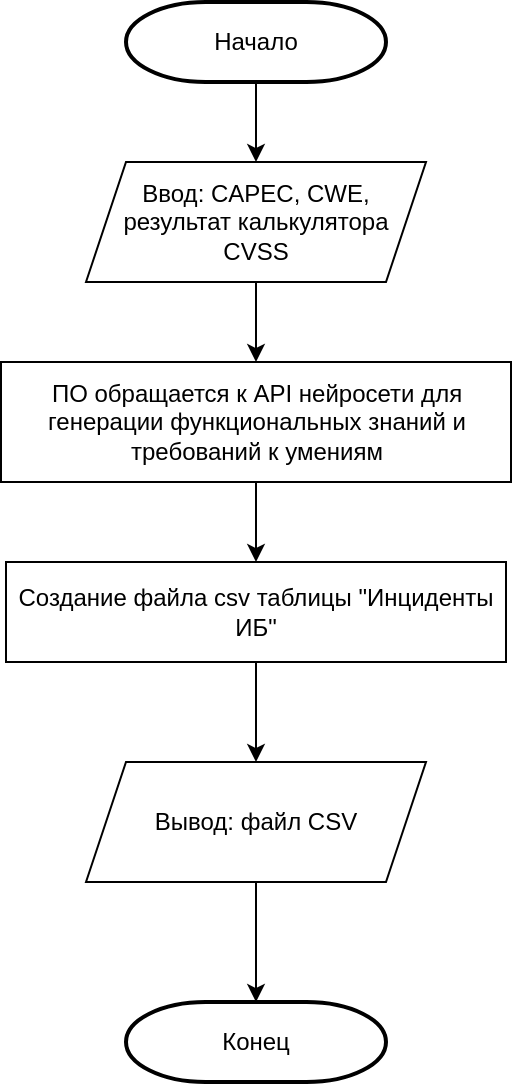 <mxfile version="24.8.6">
  <diagram name="Страница — 1" id="FZuVYSKQKKseB5JXQPXO">
    <mxGraphModel dx="1386" dy="783" grid="1" gridSize="10" guides="1" tooltips="1" connect="1" arrows="1" fold="1" page="1" pageScale="1" pageWidth="827" pageHeight="1169" math="0" shadow="0">
      <root>
        <mxCell id="0" />
        <mxCell id="1" parent="0" />
        <mxCell id="OOqjMSeqivN8oYtt3gbK-1" value="" style="edgeStyle=orthogonalEdgeStyle;rounded=0;orthogonalLoop=1;jettySize=auto;html=1;" edge="1" parent="1" source="OOqjMSeqivN8oYtt3gbK-2" target="OOqjMSeqivN8oYtt3gbK-5">
          <mxGeometry relative="1" as="geometry" />
        </mxCell>
        <mxCell id="OOqjMSeqivN8oYtt3gbK-2" value="Начало" style="strokeWidth=2;html=1;shape=mxgraph.flowchart.terminator;whiteSpace=wrap;" vertex="1" parent="1">
          <mxGeometry x="400" y="80" width="130" height="40" as="geometry" />
        </mxCell>
        <mxCell id="OOqjMSeqivN8oYtt3gbK-3" value="Конец" style="strokeWidth=2;html=1;shape=mxgraph.flowchart.terminator;whiteSpace=wrap;" vertex="1" parent="1">
          <mxGeometry x="400" y="580" width="130" height="40" as="geometry" />
        </mxCell>
        <mxCell id="OOqjMSeqivN8oYtt3gbK-4" value="" style="edgeStyle=orthogonalEdgeStyle;rounded=0;orthogonalLoop=1;jettySize=auto;html=1;" edge="1" parent="1" source="OOqjMSeqivN8oYtt3gbK-5" target="OOqjMSeqivN8oYtt3gbK-7">
          <mxGeometry relative="1" as="geometry" />
        </mxCell>
        <mxCell id="OOqjMSeqivN8oYtt3gbK-5" value="Ввод: CAPEC, CWE, результат калькулятора CVSS" style="shape=parallelogram;perimeter=parallelogramPerimeter;whiteSpace=wrap;html=1;fixedSize=1;" vertex="1" parent="1">
          <mxGeometry x="380" y="160" width="170" height="60" as="geometry" />
        </mxCell>
        <mxCell id="OOqjMSeqivN8oYtt3gbK-6" value="" style="edgeStyle=orthogonalEdgeStyle;rounded=0;orthogonalLoop=1;jettySize=auto;html=1;" edge="1" parent="1" source="OOqjMSeqivN8oYtt3gbK-7" target="OOqjMSeqivN8oYtt3gbK-9">
          <mxGeometry relative="1" as="geometry" />
        </mxCell>
        <mxCell id="OOqjMSeqivN8oYtt3gbK-7" value="ПО обращается к API нейросети для генерации функциональных знаний и требований к умениям" style="rounded=0;whiteSpace=wrap;html=1;" vertex="1" parent="1">
          <mxGeometry x="337.5" y="260" width="255" height="60" as="geometry" />
        </mxCell>
        <mxCell id="OOqjMSeqivN8oYtt3gbK-8" value="" style="edgeStyle=orthogonalEdgeStyle;rounded=0;orthogonalLoop=1;jettySize=auto;html=1;" edge="1" parent="1" source="OOqjMSeqivN8oYtt3gbK-9" target="OOqjMSeqivN8oYtt3gbK-11">
          <mxGeometry relative="1" as="geometry" />
        </mxCell>
        <mxCell id="OOqjMSeqivN8oYtt3gbK-9" value="Создание файла csv таблицы &quot;Инциденты ИБ&quot;" style="rounded=0;whiteSpace=wrap;html=1;" vertex="1" parent="1">
          <mxGeometry x="340" y="360" width="250" height="50" as="geometry" />
        </mxCell>
        <mxCell id="OOqjMSeqivN8oYtt3gbK-10" value="" style="edgeStyle=orthogonalEdgeStyle;rounded=0;orthogonalLoop=1;jettySize=auto;html=1;" edge="1" parent="1" source="OOqjMSeqivN8oYtt3gbK-11" target="OOqjMSeqivN8oYtt3gbK-3">
          <mxGeometry relative="1" as="geometry" />
        </mxCell>
        <mxCell id="OOqjMSeqivN8oYtt3gbK-11" value="Вывод: файл CSV" style="shape=parallelogram;perimeter=parallelogramPerimeter;whiteSpace=wrap;html=1;fixedSize=1;" vertex="1" parent="1">
          <mxGeometry x="380" y="460" width="170" height="60" as="geometry" />
        </mxCell>
      </root>
    </mxGraphModel>
  </diagram>
</mxfile>
